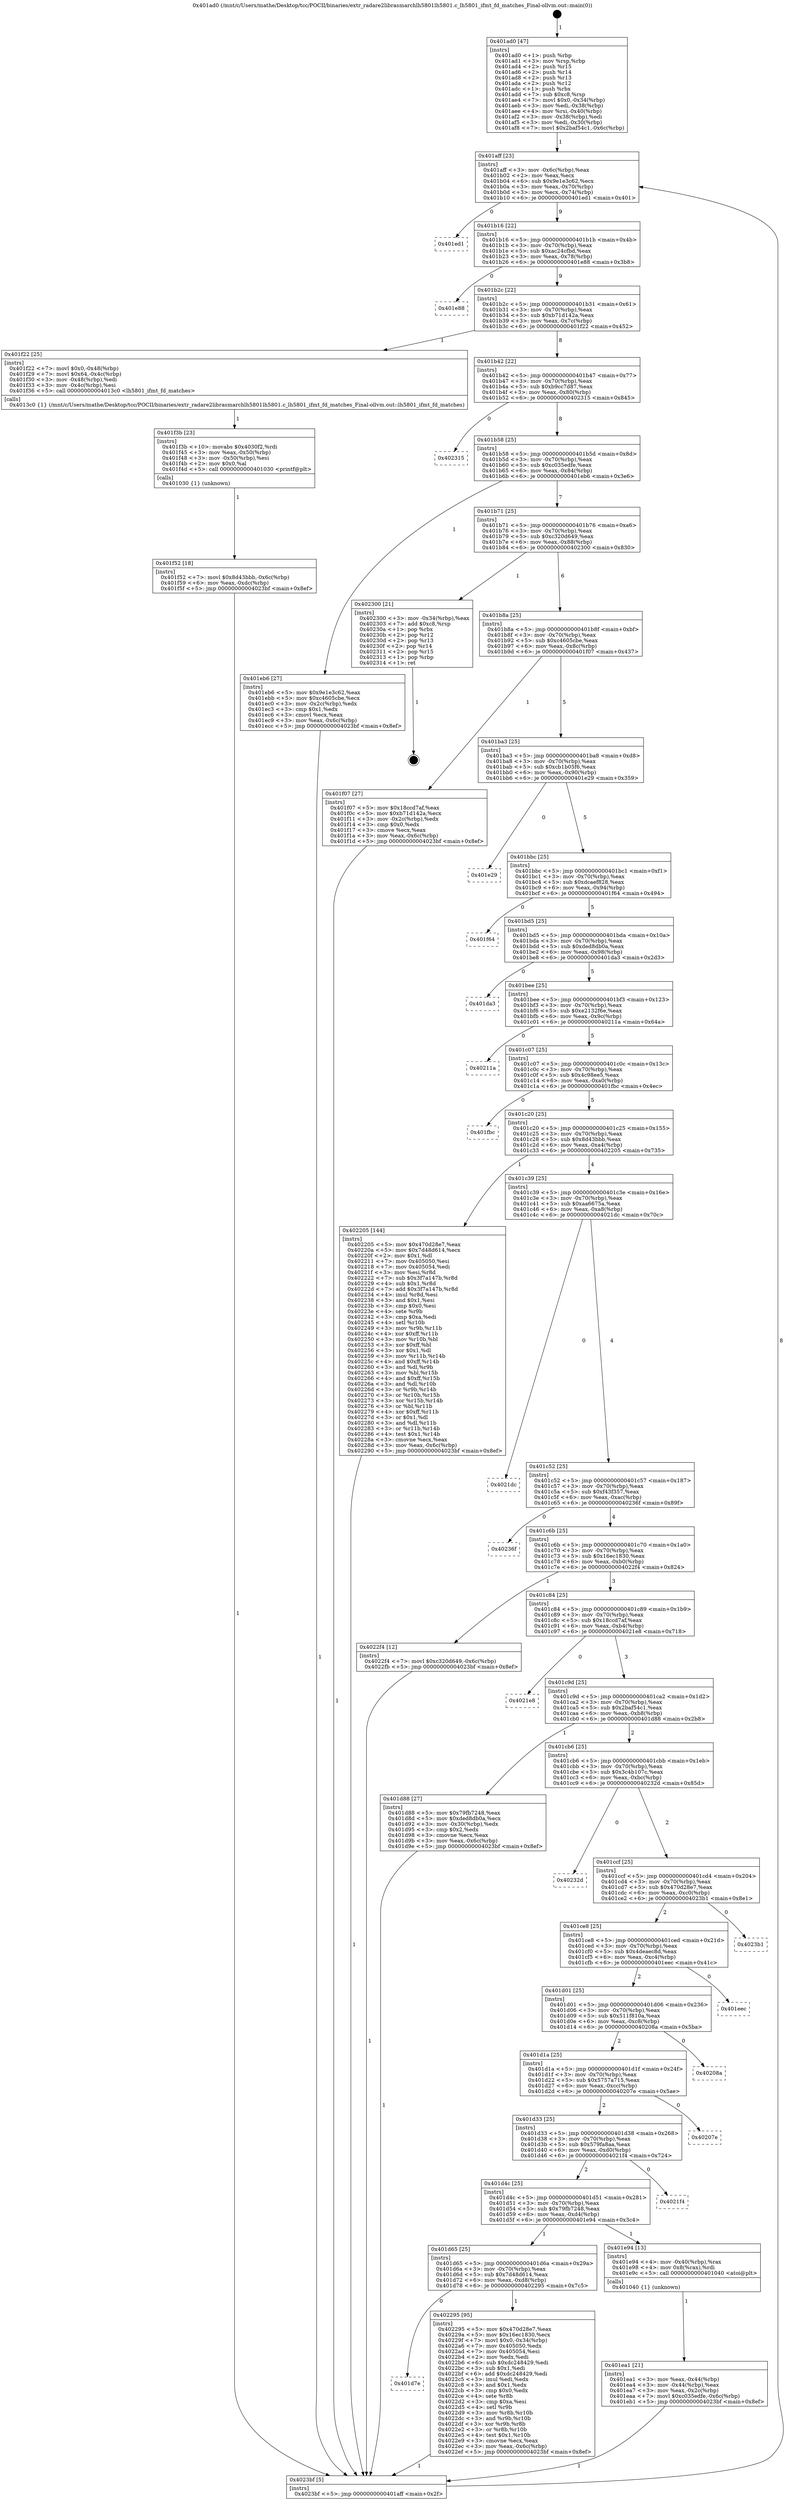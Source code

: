 digraph "0x401ad0" {
  label = "0x401ad0 (/mnt/c/Users/mathe/Desktop/tcc/POCII/binaries/extr_radare2librasmarchlh5801lh5801.c_lh5801_ifmt_fd_matches_Final-ollvm.out::main(0))"
  labelloc = "t"
  node[shape=record]

  Entry [label="",width=0.3,height=0.3,shape=circle,fillcolor=black,style=filled]
  "0x401aff" [label="{
     0x401aff [23]\l
     | [instrs]\l
     &nbsp;&nbsp;0x401aff \<+3\>: mov -0x6c(%rbp),%eax\l
     &nbsp;&nbsp;0x401b02 \<+2\>: mov %eax,%ecx\l
     &nbsp;&nbsp;0x401b04 \<+6\>: sub $0x9e1e3c62,%ecx\l
     &nbsp;&nbsp;0x401b0a \<+3\>: mov %eax,-0x70(%rbp)\l
     &nbsp;&nbsp;0x401b0d \<+3\>: mov %ecx,-0x74(%rbp)\l
     &nbsp;&nbsp;0x401b10 \<+6\>: je 0000000000401ed1 \<main+0x401\>\l
  }"]
  "0x401ed1" [label="{
     0x401ed1\l
  }", style=dashed]
  "0x401b16" [label="{
     0x401b16 [22]\l
     | [instrs]\l
     &nbsp;&nbsp;0x401b16 \<+5\>: jmp 0000000000401b1b \<main+0x4b\>\l
     &nbsp;&nbsp;0x401b1b \<+3\>: mov -0x70(%rbp),%eax\l
     &nbsp;&nbsp;0x401b1e \<+5\>: sub $0xac24cfbd,%eax\l
     &nbsp;&nbsp;0x401b23 \<+3\>: mov %eax,-0x78(%rbp)\l
     &nbsp;&nbsp;0x401b26 \<+6\>: je 0000000000401e88 \<main+0x3b8\>\l
  }"]
  Exit [label="",width=0.3,height=0.3,shape=circle,fillcolor=black,style=filled,peripheries=2]
  "0x401e88" [label="{
     0x401e88\l
  }", style=dashed]
  "0x401b2c" [label="{
     0x401b2c [22]\l
     | [instrs]\l
     &nbsp;&nbsp;0x401b2c \<+5\>: jmp 0000000000401b31 \<main+0x61\>\l
     &nbsp;&nbsp;0x401b31 \<+3\>: mov -0x70(%rbp),%eax\l
     &nbsp;&nbsp;0x401b34 \<+5\>: sub $0xb71d142a,%eax\l
     &nbsp;&nbsp;0x401b39 \<+3\>: mov %eax,-0x7c(%rbp)\l
     &nbsp;&nbsp;0x401b3c \<+6\>: je 0000000000401f22 \<main+0x452\>\l
  }"]
  "0x401d7e" [label="{
     0x401d7e\l
  }", style=dashed]
  "0x401f22" [label="{
     0x401f22 [25]\l
     | [instrs]\l
     &nbsp;&nbsp;0x401f22 \<+7\>: movl $0x0,-0x48(%rbp)\l
     &nbsp;&nbsp;0x401f29 \<+7\>: movl $0x64,-0x4c(%rbp)\l
     &nbsp;&nbsp;0x401f30 \<+3\>: mov -0x48(%rbp),%edi\l
     &nbsp;&nbsp;0x401f33 \<+3\>: mov -0x4c(%rbp),%esi\l
     &nbsp;&nbsp;0x401f36 \<+5\>: call 00000000004013c0 \<lh5801_ifmt_fd_matches\>\l
     | [calls]\l
     &nbsp;&nbsp;0x4013c0 \{1\} (/mnt/c/Users/mathe/Desktop/tcc/POCII/binaries/extr_radare2librasmarchlh5801lh5801.c_lh5801_ifmt_fd_matches_Final-ollvm.out::lh5801_ifmt_fd_matches)\l
  }"]
  "0x401b42" [label="{
     0x401b42 [22]\l
     | [instrs]\l
     &nbsp;&nbsp;0x401b42 \<+5\>: jmp 0000000000401b47 \<main+0x77\>\l
     &nbsp;&nbsp;0x401b47 \<+3\>: mov -0x70(%rbp),%eax\l
     &nbsp;&nbsp;0x401b4a \<+5\>: sub $0xb9cc7d87,%eax\l
     &nbsp;&nbsp;0x401b4f \<+3\>: mov %eax,-0x80(%rbp)\l
     &nbsp;&nbsp;0x401b52 \<+6\>: je 0000000000402315 \<main+0x845\>\l
  }"]
  "0x402295" [label="{
     0x402295 [95]\l
     | [instrs]\l
     &nbsp;&nbsp;0x402295 \<+5\>: mov $0x470d28e7,%eax\l
     &nbsp;&nbsp;0x40229a \<+5\>: mov $0x16ec1830,%ecx\l
     &nbsp;&nbsp;0x40229f \<+7\>: movl $0x0,-0x34(%rbp)\l
     &nbsp;&nbsp;0x4022a6 \<+7\>: mov 0x405050,%edx\l
     &nbsp;&nbsp;0x4022ad \<+7\>: mov 0x405054,%esi\l
     &nbsp;&nbsp;0x4022b4 \<+2\>: mov %edx,%edi\l
     &nbsp;&nbsp;0x4022b6 \<+6\>: sub $0xdc248429,%edi\l
     &nbsp;&nbsp;0x4022bc \<+3\>: sub $0x1,%edi\l
     &nbsp;&nbsp;0x4022bf \<+6\>: add $0xdc248429,%edi\l
     &nbsp;&nbsp;0x4022c5 \<+3\>: imul %edi,%edx\l
     &nbsp;&nbsp;0x4022c8 \<+3\>: and $0x1,%edx\l
     &nbsp;&nbsp;0x4022cb \<+3\>: cmp $0x0,%edx\l
     &nbsp;&nbsp;0x4022ce \<+4\>: sete %r8b\l
     &nbsp;&nbsp;0x4022d2 \<+3\>: cmp $0xa,%esi\l
     &nbsp;&nbsp;0x4022d5 \<+4\>: setl %r9b\l
     &nbsp;&nbsp;0x4022d9 \<+3\>: mov %r8b,%r10b\l
     &nbsp;&nbsp;0x4022dc \<+3\>: and %r9b,%r10b\l
     &nbsp;&nbsp;0x4022df \<+3\>: xor %r9b,%r8b\l
     &nbsp;&nbsp;0x4022e2 \<+3\>: or %r8b,%r10b\l
     &nbsp;&nbsp;0x4022e5 \<+4\>: test $0x1,%r10b\l
     &nbsp;&nbsp;0x4022e9 \<+3\>: cmovne %ecx,%eax\l
     &nbsp;&nbsp;0x4022ec \<+3\>: mov %eax,-0x6c(%rbp)\l
     &nbsp;&nbsp;0x4022ef \<+5\>: jmp 00000000004023bf \<main+0x8ef\>\l
  }"]
  "0x402315" [label="{
     0x402315\l
  }", style=dashed]
  "0x401b58" [label="{
     0x401b58 [25]\l
     | [instrs]\l
     &nbsp;&nbsp;0x401b58 \<+5\>: jmp 0000000000401b5d \<main+0x8d\>\l
     &nbsp;&nbsp;0x401b5d \<+3\>: mov -0x70(%rbp),%eax\l
     &nbsp;&nbsp;0x401b60 \<+5\>: sub $0xc035edfe,%eax\l
     &nbsp;&nbsp;0x401b65 \<+6\>: mov %eax,-0x84(%rbp)\l
     &nbsp;&nbsp;0x401b6b \<+6\>: je 0000000000401eb6 \<main+0x3e6\>\l
  }"]
  "0x401f52" [label="{
     0x401f52 [18]\l
     | [instrs]\l
     &nbsp;&nbsp;0x401f52 \<+7\>: movl $0x8d43bbb,-0x6c(%rbp)\l
     &nbsp;&nbsp;0x401f59 \<+6\>: mov %eax,-0xdc(%rbp)\l
     &nbsp;&nbsp;0x401f5f \<+5\>: jmp 00000000004023bf \<main+0x8ef\>\l
  }"]
  "0x401eb6" [label="{
     0x401eb6 [27]\l
     | [instrs]\l
     &nbsp;&nbsp;0x401eb6 \<+5\>: mov $0x9e1e3c62,%eax\l
     &nbsp;&nbsp;0x401ebb \<+5\>: mov $0xc4605cbe,%ecx\l
     &nbsp;&nbsp;0x401ec0 \<+3\>: mov -0x2c(%rbp),%edx\l
     &nbsp;&nbsp;0x401ec3 \<+3\>: cmp $0x1,%edx\l
     &nbsp;&nbsp;0x401ec6 \<+3\>: cmovl %ecx,%eax\l
     &nbsp;&nbsp;0x401ec9 \<+3\>: mov %eax,-0x6c(%rbp)\l
     &nbsp;&nbsp;0x401ecc \<+5\>: jmp 00000000004023bf \<main+0x8ef\>\l
  }"]
  "0x401b71" [label="{
     0x401b71 [25]\l
     | [instrs]\l
     &nbsp;&nbsp;0x401b71 \<+5\>: jmp 0000000000401b76 \<main+0xa6\>\l
     &nbsp;&nbsp;0x401b76 \<+3\>: mov -0x70(%rbp),%eax\l
     &nbsp;&nbsp;0x401b79 \<+5\>: sub $0xc320d649,%eax\l
     &nbsp;&nbsp;0x401b7e \<+6\>: mov %eax,-0x88(%rbp)\l
     &nbsp;&nbsp;0x401b84 \<+6\>: je 0000000000402300 \<main+0x830\>\l
  }"]
  "0x401f3b" [label="{
     0x401f3b [23]\l
     | [instrs]\l
     &nbsp;&nbsp;0x401f3b \<+10\>: movabs $0x4030f2,%rdi\l
     &nbsp;&nbsp;0x401f45 \<+3\>: mov %eax,-0x50(%rbp)\l
     &nbsp;&nbsp;0x401f48 \<+3\>: mov -0x50(%rbp),%esi\l
     &nbsp;&nbsp;0x401f4b \<+2\>: mov $0x0,%al\l
     &nbsp;&nbsp;0x401f4d \<+5\>: call 0000000000401030 \<printf@plt\>\l
     | [calls]\l
     &nbsp;&nbsp;0x401030 \{1\} (unknown)\l
  }"]
  "0x402300" [label="{
     0x402300 [21]\l
     | [instrs]\l
     &nbsp;&nbsp;0x402300 \<+3\>: mov -0x34(%rbp),%eax\l
     &nbsp;&nbsp;0x402303 \<+7\>: add $0xc8,%rsp\l
     &nbsp;&nbsp;0x40230a \<+1\>: pop %rbx\l
     &nbsp;&nbsp;0x40230b \<+2\>: pop %r12\l
     &nbsp;&nbsp;0x40230d \<+2\>: pop %r13\l
     &nbsp;&nbsp;0x40230f \<+2\>: pop %r14\l
     &nbsp;&nbsp;0x402311 \<+2\>: pop %r15\l
     &nbsp;&nbsp;0x402313 \<+1\>: pop %rbp\l
     &nbsp;&nbsp;0x402314 \<+1\>: ret\l
  }"]
  "0x401b8a" [label="{
     0x401b8a [25]\l
     | [instrs]\l
     &nbsp;&nbsp;0x401b8a \<+5\>: jmp 0000000000401b8f \<main+0xbf\>\l
     &nbsp;&nbsp;0x401b8f \<+3\>: mov -0x70(%rbp),%eax\l
     &nbsp;&nbsp;0x401b92 \<+5\>: sub $0xc4605cbe,%eax\l
     &nbsp;&nbsp;0x401b97 \<+6\>: mov %eax,-0x8c(%rbp)\l
     &nbsp;&nbsp;0x401b9d \<+6\>: je 0000000000401f07 \<main+0x437\>\l
  }"]
  "0x401ea1" [label="{
     0x401ea1 [21]\l
     | [instrs]\l
     &nbsp;&nbsp;0x401ea1 \<+3\>: mov %eax,-0x44(%rbp)\l
     &nbsp;&nbsp;0x401ea4 \<+3\>: mov -0x44(%rbp),%eax\l
     &nbsp;&nbsp;0x401ea7 \<+3\>: mov %eax,-0x2c(%rbp)\l
     &nbsp;&nbsp;0x401eaa \<+7\>: movl $0xc035edfe,-0x6c(%rbp)\l
     &nbsp;&nbsp;0x401eb1 \<+5\>: jmp 00000000004023bf \<main+0x8ef\>\l
  }"]
  "0x401f07" [label="{
     0x401f07 [27]\l
     | [instrs]\l
     &nbsp;&nbsp;0x401f07 \<+5\>: mov $0x18ccd7af,%eax\l
     &nbsp;&nbsp;0x401f0c \<+5\>: mov $0xb71d142a,%ecx\l
     &nbsp;&nbsp;0x401f11 \<+3\>: mov -0x2c(%rbp),%edx\l
     &nbsp;&nbsp;0x401f14 \<+3\>: cmp $0x0,%edx\l
     &nbsp;&nbsp;0x401f17 \<+3\>: cmove %ecx,%eax\l
     &nbsp;&nbsp;0x401f1a \<+3\>: mov %eax,-0x6c(%rbp)\l
     &nbsp;&nbsp;0x401f1d \<+5\>: jmp 00000000004023bf \<main+0x8ef\>\l
  }"]
  "0x401ba3" [label="{
     0x401ba3 [25]\l
     | [instrs]\l
     &nbsp;&nbsp;0x401ba3 \<+5\>: jmp 0000000000401ba8 \<main+0xd8\>\l
     &nbsp;&nbsp;0x401ba8 \<+3\>: mov -0x70(%rbp),%eax\l
     &nbsp;&nbsp;0x401bab \<+5\>: sub $0xcb1b05f6,%eax\l
     &nbsp;&nbsp;0x401bb0 \<+6\>: mov %eax,-0x90(%rbp)\l
     &nbsp;&nbsp;0x401bb6 \<+6\>: je 0000000000401e29 \<main+0x359\>\l
  }"]
  "0x401d65" [label="{
     0x401d65 [25]\l
     | [instrs]\l
     &nbsp;&nbsp;0x401d65 \<+5\>: jmp 0000000000401d6a \<main+0x29a\>\l
     &nbsp;&nbsp;0x401d6a \<+3\>: mov -0x70(%rbp),%eax\l
     &nbsp;&nbsp;0x401d6d \<+5\>: sub $0x7d48d614,%eax\l
     &nbsp;&nbsp;0x401d72 \<+6\>: mov %eax,-0xd8(%rbp)\l
     &nbsp;&nbsp;0x401d78 \<+6\>: je 0000000000402295 \<main+0x7c5\>\l
  }"]
  "0x401e29" [label="{
     0x401e29\l
  }", style=dashed]
  "0x401bbc" [label="{
     0x401bbc [25]\l
     | [instrs]\l
     &nbsp;&nbsp;0x401bbc \<+5\>: jmp 0000000000401bc1 \<main+0xf1\>\l
     &nbsp;&nbsp;0x401bc1 \<+3\>: mov -0x70(%rbp),%eax\l
     &nbsp;&nbsp;0x401bc4 \<+5\>: sub $0xdcaef828,%eax\l
     &nbsp;&nbsp;0x401bc9 \<+6\>: mov %eax,-0x94(%rbp)\l
     &nbsp;&nbsp;0x401bcf \<+6\>: je 0000000000401f64 \<main+0x494\>\l
  }"]
  "0x401e94" [label="{
     0x401e94 [13]\l
     | [instrs]\l
     &nbsp;&nbsp;0x401e94 \<+4\>: mov -0x40(%rbp),%rax\l
     &nbsp;&nbsp;0x401e98 \<+4\>: mov 0x8(%rax),%rdi\l
     &nbsp;&nbsp;0x401e9c \<+5\>: call 0000000000401040 \<atoi@plt\>\l
     | [calls]\l
     &nbsp;&nbsp;0x401040 \{1\} (unknown)\l
  }"]
  "0x401f64" [label="{
     0x401f64\l
  }", style=dashed]
  "0x401bd5" [label="{
     0x401bd5 [25]\l
     | [instrs]\l
     &nbsp;&nbsp;0x401bd5 \<+5\>: jmp 0000000000401bda \<main+0x10a\>\l
     &nbsp;&nbsp;0x401bda \<+3\>: mov -0x70(%rbp),%eax\l
     &nbsp;&nbsp;0x401bdd \<+5\>: sub $0xded8db0a,%eax\l
     &nbsp;&nbsp;0x401be2 \<+6\>: mov %eax,-0x98(%rbp)\l
     &nbsp;&nbsp;0x401be8 \<+6\>: je 0000000000401da3 \<main+0x2d3\>\l
  }"]
  "0x401d4c" [label="{
     0x401d4c [25]\l
     | [instrs]\l
     &nbsp;&nbsp;0x401d4c \<+5\>: jmp 0000000000401d51 \<main+0x281\>\l
     &nbsp;&nbsp;0x401d51 \<+3\>: mov -0x70(%rbp),%eax\l
     &nbsp;&nbsp;0x401d54 \<+5\>: sub $0x79fb7248,%eax\l
     &nbsp;&nbsp;0x401d59 \<+6\>: mov %eax,-0xd4(%rbp)\l
     &nbsp;&nbsp;0x401d5f \<+6\>: je 0000000000401e94 \<main+0x3c4\>\l
  }"]
  "0x401da3" [label="{
     0x401da3\l
  }", style=dashed]
  "0x401bee" [label="{
     0x401bee [25]\l
     | [instrs]\l
     &nbsp;&nbsp;0x401bee \<+5\>: jmp 0000000000401bf3 \<main+0x123\>\l
     &nbsp;&nbsp;0x401bf3 \<+3\>: mov -0x70(%rbp),%eax\l
     &nbsp;&nbsp;0x401bf6 \<+5\>: sub $0xe2132f6e,%eax\l
     &nbsp;&nbsp;0x401bfb \<+6\>: mov %eax,-0x9c(%rbp)\l
     &nbsp;&nbsp;0x401c01 \<+6\>: je 000000000040211a \<main+0x64a\>\l
  }"]
  "0x4021f4" [label="{
     0x4021f4\l
  }", style=dashed]
  "0x40211a" [label="{
     0x40211a\l
  }", style=dashed]
  "0x401c07" [label="{
     0x401c07 [25]\l
     | [instrs]\l
     &nbsp;&nbsp;0x401c07 \<+5\>: jmp 0000000000401c0c \<main+0x13c\>\l
     &nbsp;&nbsp;0x401c0c \<+3\>: mov -0x70(%rbp),%eax\l
     &nbsp;&nbsp;0x401c0f \<+5\>: sub $0x4c98ee5,%eax\l
     &nbsp;&nbsp;0x401c14 \<+6\>: mov %eax,-0xa0(%rbp)\l
     &nbsp;&nbsp;0x401c1a \<+6\>: je 0000000000401fbc \<main+0x4ec\>\l
  }"]
  "0x401d33" [label="{
     0x401d33 [25]\l
     | [instrs]\l
     &nbsp;&nbsp;0x401d33 \<+5\>: jmp 0000000000401d38 \<main+0x268\>\l
     &nbsp;&nbsp;0x401d38 \<+3\>: mov -0x70(%rbp),%eax\l
     &nbsp;&nbsp;0x401d3b \<+5\>: sub $0x579fa8aa,%eax\l
     &nbsp;&nbsp;0x401d40 \<+6\>: mov %eax,-0xd0(%rbp)\l
     &nbsp;&nbsp;0x401d46 \<+6\>: je 00000000004021f4 \<main+0x724\>\l
  }"]
  "0x401fbc" [label="{
     0x401fbc\l
  }", style=dashed]
  "0x401c20" [label="{
     0x401c20 [25]\l
     | [instrs]\l
     &nbsp;&nbsp;0x401c20 \<+5\>: jmp 0000000000401c25 \<main+0x155\>\l
     &nbsp;&nbsp;0x401c25 \<+3\>: mov -0x70(%rbp),%eax\l
     &nbsp;&nbsp;0x401c28 \<+5\>: sub $0x8d43bbb,%eax\l
     &nbsp;&nbsp;0x401c2d \<+6\>: mov %eax,-0xa4(%rbp)\l
     &nbsp;&nbsp;0x401c33 \<+6\>: je 0000000000402205 \<main+0x735\>\l
  }"]
  "0x40207e" [label="{
     0x40207e\l
  }", style=dashed]
  "0x402205" [label="{
     0x402205 [144]\l
     | [instrs]\l
     &nbsp;&nbsp;0x402205 \<+5\>: mov $0x470d28e7,%eax\l
     &nbsp;&nbsp;0x40220a \<+5\>: mov $0x7d48d614,%ecx\l
     &nbsp;&nbsp;0x40220f \<+2\>: mov $0x1,%dl\l
     &nbsp;&nbsp;0x402211 \<+7\>: mov 0x405050,%esi\l
     &nbsp;&nbsp;0x402218 \<+7\>: mov 0x405054,%edi\l
     &nbsp;&nbsp;0x40221f \<+3\>: mov %esi,%r8d\l
     &nbsp;&nbsp;0x402222 \<+7\>: sub $0x3f7a147b,%r8d\l
     &nbsp;&nbsp;0x402229 \<+4\>: sub $0x1,%r8d\l
     &nbsp;&nbsp;0x40222d \<+7\>: add $0x3f7a147b,%r8d\l
     &nbsp;&nbsp;0x402234 \<+4\>: imul %r8d,%esi\l
     &nbsp;&nbsp;0x402238 \<+3\>: and $0x1,%esi\l
     &nbsp;&nbsp;0x40223b \<+3\>: cmp $0x0,%esi\l
     &nbsp;&nbsp;0x40223e \<+4\>: sete %r9b\l
     &nbsp;&nbsp;0x402242 \<+3\>: cmp $0xa,%edi\l
     &nbsp;&nbsp;0x402245 \<+4\>: setl %r10b\l
     &nbsp;&nbsp;0x402249 \<+3\>: mov %r9b,%r11b\l
     &nbsp;&nbsp;0x40224c \<+4\>: xor $0xff,%r11b\l
     &nbsp;&nbsp;0x402250 \<+3\>: mov %r10b,%bl\l
     &nbsp;&nbsp;0x402253 \<+3\>: xor $0xff,%bl\l
     &nbsp;&nbsp;0x402256 \<+3\>: xor $0x1,%dl\l
     &nbsp;&nbsp;0x402259 \<+3\>: mov %r11b,%r14b\l
     &nbsp;&nbsp;0x40225c \<+4\>: and $0xff,%r14b\l
     &nbsp;&nbsp;0x402260 \<+3\>: and %dl,%r9b\l
     &nbsp;&nbsp;0x402263 \<+3\>: mov %bl,%r15b\l
     &nbsp;&nbsp;0x402266 \<+4\>: and $0xff,%r15b\l
     &nbsp;&nbsp;0x40226a \<+3\>: and %dl,%r10b\l
     &nbsp;&nbsp;0x40226d \<+3\>: or %r9b,%r14b\l
     &nbsp;&nbsp;0x402270 \<+3\>: or %r10b,%r15b\l
     &nbsp;&nbsp;0x402273 \<+3\>: xor %r15b,%r14b\l
     &nbsp;&nbsp;0x402276 \<+3\>: or %bl,%r11b\l
     &nbsp;&nbsp;0x402279 \<+4\>: xor $0xff,%r11b\l
     &nbsp;&nbsp;0x40227d \<+3\>: or $0x1,%dl\l
     &nbsp;&nbsp;0x402280 \<+3\>: and %dl,%r11b\l
     &nbsp;&nbsp;0x402283 \<+3\>: or %r11b,%r14b\l
     &nbsp;&nbsp;0x402286 \<+4\>: test $0x1,%r14b\l
     &nbsp;&nbsp;0x40228a \<+3\>: cmovne %ecx,%eax\l
     &nbsp;&nbsp;0x40228d \<+3\>: mov %eax,-0x6c(%rbp)\l
     &nbsp;&nbsp;0x402290 \<+5\>: jmp 00000000004023bf \<main+0x8ef\>\l
  }"]
  "0x401c39" [label="{
     0x401c39 [25]\l
     | [instrs]\l
     &nbsp;&nbsp;0x401c39 \<+5\>: jmp 0000000000401c3e \<main+0x16e\>\l
     &nbsp;&nbsp;0x401c3e \<+3\>: mov -0x70(%rbp),%eax\l
     &nbsp;&nbsp;0x401c41 \<+5\>: sub $0xaa6675a,%eax\l
     &nbsp;&nbsp;0x401c46 \<+6\>: mov %eax,-0xa8(%rbp)\l
     &nbsp;&nbsp;0x401c4c \<+6\>: je 00000000004021dc \<main+0x70c\>\l
  }"]
  "0x401d1a" [label="{
     0x401d1a [25]\l
     | [instrs]\l
     &nbsp;&nbsp;0x401d1a \<+5\>: jmp 0000000000401d1f \<main+0x24f\>\l
     &nbsp;&nbsp;0x401d1f \<+3\>: mov -0x70(%rbp),%eax\l
     &nbsp;&nbsp;0x401d22 \<+5\>: sub $0x5757a715,%eax\l
     &nbsp;&nbsp;0x401d27 \<+6\>: mov %eax,-0xcc(%rbp)\l
     &nbsp;&nbsp;0x401d2d \<+6\>: je 000000000040207e \<main+0x5ae\>\l
  }"]
  "0x4021dc" [label="{
     0x4021dc\l
  }", style=dashed]
  "0x401c52" [label="{
     0x401c52 [25]\l
     | [instrs]\l
     &nbsp;&nbsp;0x401c52 \<+5\>: jmp 0000000000401c57 \<main+0x187\>\l
     &nbsp;&nbsp;0x401c57 \<+3\>: mov -0x70(%rbp),%eax\l
     &nbsp;&nbsp;0x401c5a \<+5\>: sub $0xf43f357,%eax\l
     &nbsp;&nbsp;0x401c5f \<+6\>: mov %eax,-0xac(%rbp)\l
     &nbsp;&nbsp;0x401c65 \<+6\>: je 000000000040236f \<main+0x89f\>\l
  }"]
  "0x40208a" [label="{
     0x40208a\l
  }", style=dashed]
  "0x40236f" [label="{
     0x40236f\l
  }", style=dashed]
  "0x401c6b" [label="{
     0x401c6b [25]\l
     | [instrs]\l
     &nbsp;&nbsp;0x401c6b \<+5\>: jmp 0000000000401c70 \<main+0x1a0\>\l
     &nbsp;&nbsp;0x401c70 \<+3\>: mov -0x70(%rbp),%eax\l
     &nbsp;&nbsp;0x401c73 \<+5\>: sub $0x16ec1830,%eax\l
     &nbsp;&nbsp;0x401c78 \<+6\>: mov %eax,-0xb0(%rbp)\l
     &nbsp;&nbsp;0x401c7e \<+6\>: je 00000000004022f4 \<main+0x824\>\l
  }"]
  "0x401d01" [label="{
     0x401d01 [25]\l
     | [instrs]\l
     &nbsp;&nbsp;0x401d01 \<+5\>: jmp 0000000000401d06 \<main+0x236\>\l
     &nbsp;&nbsp;0x401d06 \<+3\>: mov -0x70(%rbp),%eax\l
     &nbsp;&nbsp;0x401d09 \<+5\>: sub $0x511f810a,%eax\l
     &nbsp;&nbsp;0x401d0e \<+6\>: mov %eax,-0xc8(%rbp)\l
     &nbsp;&nbsp;0x401d14 \<+6\>: je 000000000040208a \<main+0x5ba\>\l
  }"]
  "0x4022f4" [label="{
     0x4022f4 [12]\l
     | [instrs]\l
     &nbsp;&nbsp;0x4022f4 \<+7\>: movl $0xc320d649,-0x6c(%rbp)\l
     &nbsp;&nbsp;0x4022fb \<+5\>: jmp 00000000004023bf \<main+0x8ef\>\l
  }"]
  "0x401c84" [label="{
     0x401c84 [25]\l
     | [instrs]\l
     &nbsp;&nbsp;0x401c84 \<+5\>: jmp 0000000000401c89 \<main+0x1b9\>\l
     &nbsp;&nbsp;0x401c89 \<+3\>: mov -0x70(%rbp),%eax\l
     &nbsp;&nbsp;0x401c8c \<+5\>: sub $0x18ccd7af,%eax\l
     &nbsp;&nbsp;0x401c91 \<+6\>: mov %eax,-0xb4(%rbp)\l
     &nbsp;&nbsp;0x401c97 \<+6\>: je 00000000004021e8 \<main+0x718\>\l
  }"]
  "0x401eec" [label="{
     0x401eec\l
  }", style=dashed]
  "0x4021e8" [label="{
     0x4021e8\l
  }", style=dashed]
  "0x401c9d" [label="{
     0x401c9d [25]\l
     | [instrs]\l
     &nbsp;&nbsp;0x401c9d \<+5\>: jmp 0000000000401ca2 \<main+0x1d2\>\l
     &nbsp;&nbsp;0x401ca2 \<+3\>: mov -0x70(%rbp),%eax\l
     &nbsp;&nbsp;0x401ca5 \<+5\>: sub $0x2baf54c1,%eax\l
     &nbsp;&nbsp;0x401caa \<+6\>: mov %eax,-0xb8(%rbp)\l
     &nbsp;&nbsp;0x401cb0 \<+6\>: je 0000000000401d88 \<main+0x2b8\>\l
  }"]
  "0x401ce8" [label="{
     0x401ce8 [25]\l
     | [instrs]\l
     &nbsp;&nbsp;0x401ce8 \<+5\>: jmp 0000000000401ced \<main+0x21d\>\l
     &nbsp;&nbsp;0x401ced \<+3\>: mov -0x70(%rbp),%eax\l
     &nbsp;&nbsp;0x401cf0 \<+5\>: sub $0x4deaec8d,%eax\l
     &nbsp;&nbsp;0x401cf5 \<+6\>: mov %eax,-0xc4(%rbp)\l
     &nbsp;&nbsp;0x401cfb \<+6\>: je 0000000000401eec \<main+0x41c\>\l
  }"]
  "0x401d88" [label="{
     0x401d88 [27]\l
     | [instrs]\l
     &nbsp;&nbsp;0x401d88 \<+5\>: mov $0x79fb7248,%eax\l
     &nbsp;&nbsp;0x401d8d \<+5\>: mov $0xded8db0a,%ecx\l
     &nbsp;&nbsp;0x401d92 \<+3\>: mov -0x30(%rbp),%edx\l
     &nbsp;&nbsp;0x401d95 \<+3\>: cmp $0x2,%edx\l
     &nbsp;&nbsp;0x401d98 \<+3\>: cmovne %ecx,%eax\l
     &nbsp;&nbsp;0x401d9b \<+3\>: mov %eax,-0x6c(%rbp)\l
     &nbsp;&nbsp;0x401d9e \<+5\>: jmp 00000000004023bf \<main+0x8ef\>\l
  }"]
  "0x401cb6" [label="{
     0x401cb6 [25]\l
     | [instrs]\l
     &nbsp;&nbsp;0x401cb6 \<+5\>: jmp 0000000000401cbb \<main+0x1eb\>\l
     &nbsp;&nbsp;0x401cbb \<+3\>: mov -0x70(%rbp),%eax\l
     &nbsp;&nbsp;0x401cbe \<+5\>: sub $0x3c4b107c,%eax\l
     &nbsp;&nbsp;0x401cc3 \<+6\>: mov %eax,-0xbc(%rbp)\l
     &nbsp;&nbsp;0x401cc9 \<+6\>: je 000000000040232d \<main+0x85d\>\l
  }"]
  "0x4023bf" [label="{
     0x4023bf [5]\l
     | [instrs]\l
     &nbsp;&nbsp;0x4023bf \<+5\>: jmp 0000000000401aff \<main+0x2f\>\l
  }"]
  "0x401ad0" [label="{
     0x401ad0 [47]\l
     | [instrs]\l
     &nbsp;&nbsp;0x401ad0 \<+1\>: push %rbp\l
     &nbsp;&nbsp;0x401ad1 \<+3\>: mov %rsp,%rbp\l
     &nbsp;&nbsp;0x401ad4 \<+2\>: push %r15\l
     &nbsp;&nbsp;0x401ad6 \<+2\>: push %r14\l
     &nbsp;&nbsp;0x401ad8 \<+2\>: push %r13\l
     &nbsp;&nbsp;0x401ada \<+2\>: push %r12\l
     &nbsp;&nbsp;0x401adc \<+1\>: push %rbx\l
     &nbsp;&nbsp;0x401add \<+7\>: sub $0xc8,%rsp\l
     &nbsp;&nbsp;0x401ae4 \<+7\>: movl $0x0,-0x34(%rbp)\l
     &nbsp;&nbsp;0x401aeb \<+3\>: mov %edi,-0x38(%rbp)\l
     &nbsp;&nbsp;0x401aee \<+4\>: mov %rsi,-0x40(%rbp)\l
     &nbsp;&nbsp;0x401af2 \<+3\>: mov -0x38(%rbp),%edi\l
     &nbsp;&nbsp;0x401af5 \<+3\>: mov %edi,-0x30(%rbp)\l
     &nbsp;&nbsp;0x401af8 \<+7\>: movl $0x2baf54c1,-0x6c(%rbp)\l
  }"]
  "0x4023b1" [label="{
     0x4023b1\l
  }", style=dashed]
  "0x40232d" [label="{
     0x40232d\l
  }", style=dashed]
  "0x401ccf" [label="{
     0x401ccf [25]\l
     | [instrs]\l
     &nbsp;&nbsp;0x401ccf \<+5\>: jmp 0000000000401cd4 \<main+0x204\>\l
     &nbsp;&nbsp;0x401cd4 \<+3\>: mov -0x70(%rbp),%eax\l
     &nbsp;&nbsp;0x401cd7 \<+5\>: sub $0x470d28e7,%eax\l
     &nbsp;&nbsp;0x401cdc \<+6\>: mov %eax,-0xc0(%rbp)\l
     &nbsp;&nbsp;0x401ce2 \<+6\>: je 00000000004023b1 \<main+0x8e1\>\l
  }"]
  Entry -> "0x401ad0" [label=" 1"]
  "0x401aff" -> "0x401ed1" [label=" 0"]
  "0x401aff" -> "0x401b16" [label=" 9"]
  "0x402300" -> Exit [label=" 1"]
  "0x401b16" -> "0x401e88" [label=" 0"]
  "0x401b16" -> "0x401b2c" [label=" 9"]
  "0x4022f4" -> "0x4023bf" [label=" 1"]
  "0x401b2c" -> "0x401f22" [label=" 1"]
  "0x401b2c" -> "0x401b42" [label=" 8"]
  "0x402295" -> "0x4023bf" [label=" 1"]
  "0x401b42" -> "0x402315" [label=" 0"]
  "0x401b42" -> "0x401b58" [label=" 8"]
  "0x401d65" -> "0x401d7e" [label=" 0"]
  "0x401b58" -> "0x401eb6" [label=" 1"]
  "0x401b58" -> "0x401b71" [label=" 7"]
  "0x401d65" -> "0x402295" [label=" 1"]
  "0x401b71" -> "0x402300" [label=" 1"]
  "0x401b71" -> "0x401b8a" [label=" 6"]
  "0x402205" -> "0x4023bf" [label=" 1"]
  "0x401b8a" -> "0x401f07" [label=" 1"]
  "0x401b8a" -> "0x401ba3" [label=" 5"]
  "0x401f52" -> "0x4023bf" [label=" 1"]
  "0x401ba3" -> "0x401e29" [label=" 0"]
  "0x401ba3" -> "0x401bbc" [label=" 5"]
  "0x401f3b" -> "0x401f52" [label=" 1"]
  "0x401bbc" -> "0x401f64" [label=" 0"]
  "0x401bbc" -> "0x401bd5" [label=" 5"]
  "0x401f22" -> "0x401f3b" [label=" 1"]
  "0x401bd5" -> "0x401da3" [label=" 0"]
  "0x401bd5" -> "0x401bee" [label=" 5"]
  "0x401eb6" -> "0x4023bf" [label=" 1"]
  "0x401bee" -> "0x40211a" [label=" 0"]
  "0x401bee" -> "0x401c07" [label=" 5"]
  "0x401ea1" -> "0x4023bf" [label=" 1"]
  "0x401c07" -> "0x401fbc" [label=" 0"]
  "0x401c07" -> "0x401c20" [label=" 5"]
  "0x401d4c" -> "0x401d65" [label=" 1"]
  "0x401c20" -> "0x402205" [label=" 1"]
  "0x401c20" -> "0x401c39" [label=" 4"]
  "0x401d4c" -> "0x401e94" [label=" 1"]
  "0x401c39" -> "0x4021dc" [label=" 0"]
  "0x401c39" -> "0x401c52" [label=" 4"]
  "0x401d33" -> "0x401d4c" [label=" 2"]
  "0x401c52" -> "0x40236f" [label=" 0"]
  "0x401c52" -> "0x401c6b" [label=" 4"]
  "0x401d33" -> "0x4021f4" [label=" 0"]
  "0x401c6b" -> "0x4022f4" [label=" 1"]
  "0x401c6b" -> "0x401c84" [label=" 3"]
  "0x401d1a" -> "0x401d33" [label=" 2"]
  "0x401c84" -> "0x4021e8" [label=" 0"]
  "0x401c84" -> "0x401c9d" [label=" 3"]
  "0x401d1a" -> "0x40207e" [label=" 0"]
  "0x401c9d" -> "0x401d88" [label=" 1"]
  "0x401c9d" -> "0x401cb6" [label=" 2"]
  "0x401d88" -> "0x4023bf" [label=" 1"]
  "0x401ad0" -> "0x401aff" [label=" 1"]
  "0x4023bf" -> "0x401aff" [label=" 8"]
  "0x401d01" -> "0x401d1a" [label=" 2"]
  "0x401cb6" -> "0x40232d" [label=" 0"]
  "0x401cb6" -> "0x401ccf" [label=" 2"]
  "0x401d01" -> "0x40208a" [label=" 0"]
  "0x401ccf" -> "0x4023b1" [label=" 0"]
  "0x401ccf" -> "0x401ce8" [label=" 2"]
  "0x401f07" -> "0x4023bf" [label=" 1"]
  "0x401ce8" -> "0x401eec" [label=" 0"]
  "0x401ce8" -> "0x401d01" [label=" 2"]
  "0x401e94" -> "0x401ea1" [label=" 1"]
}
